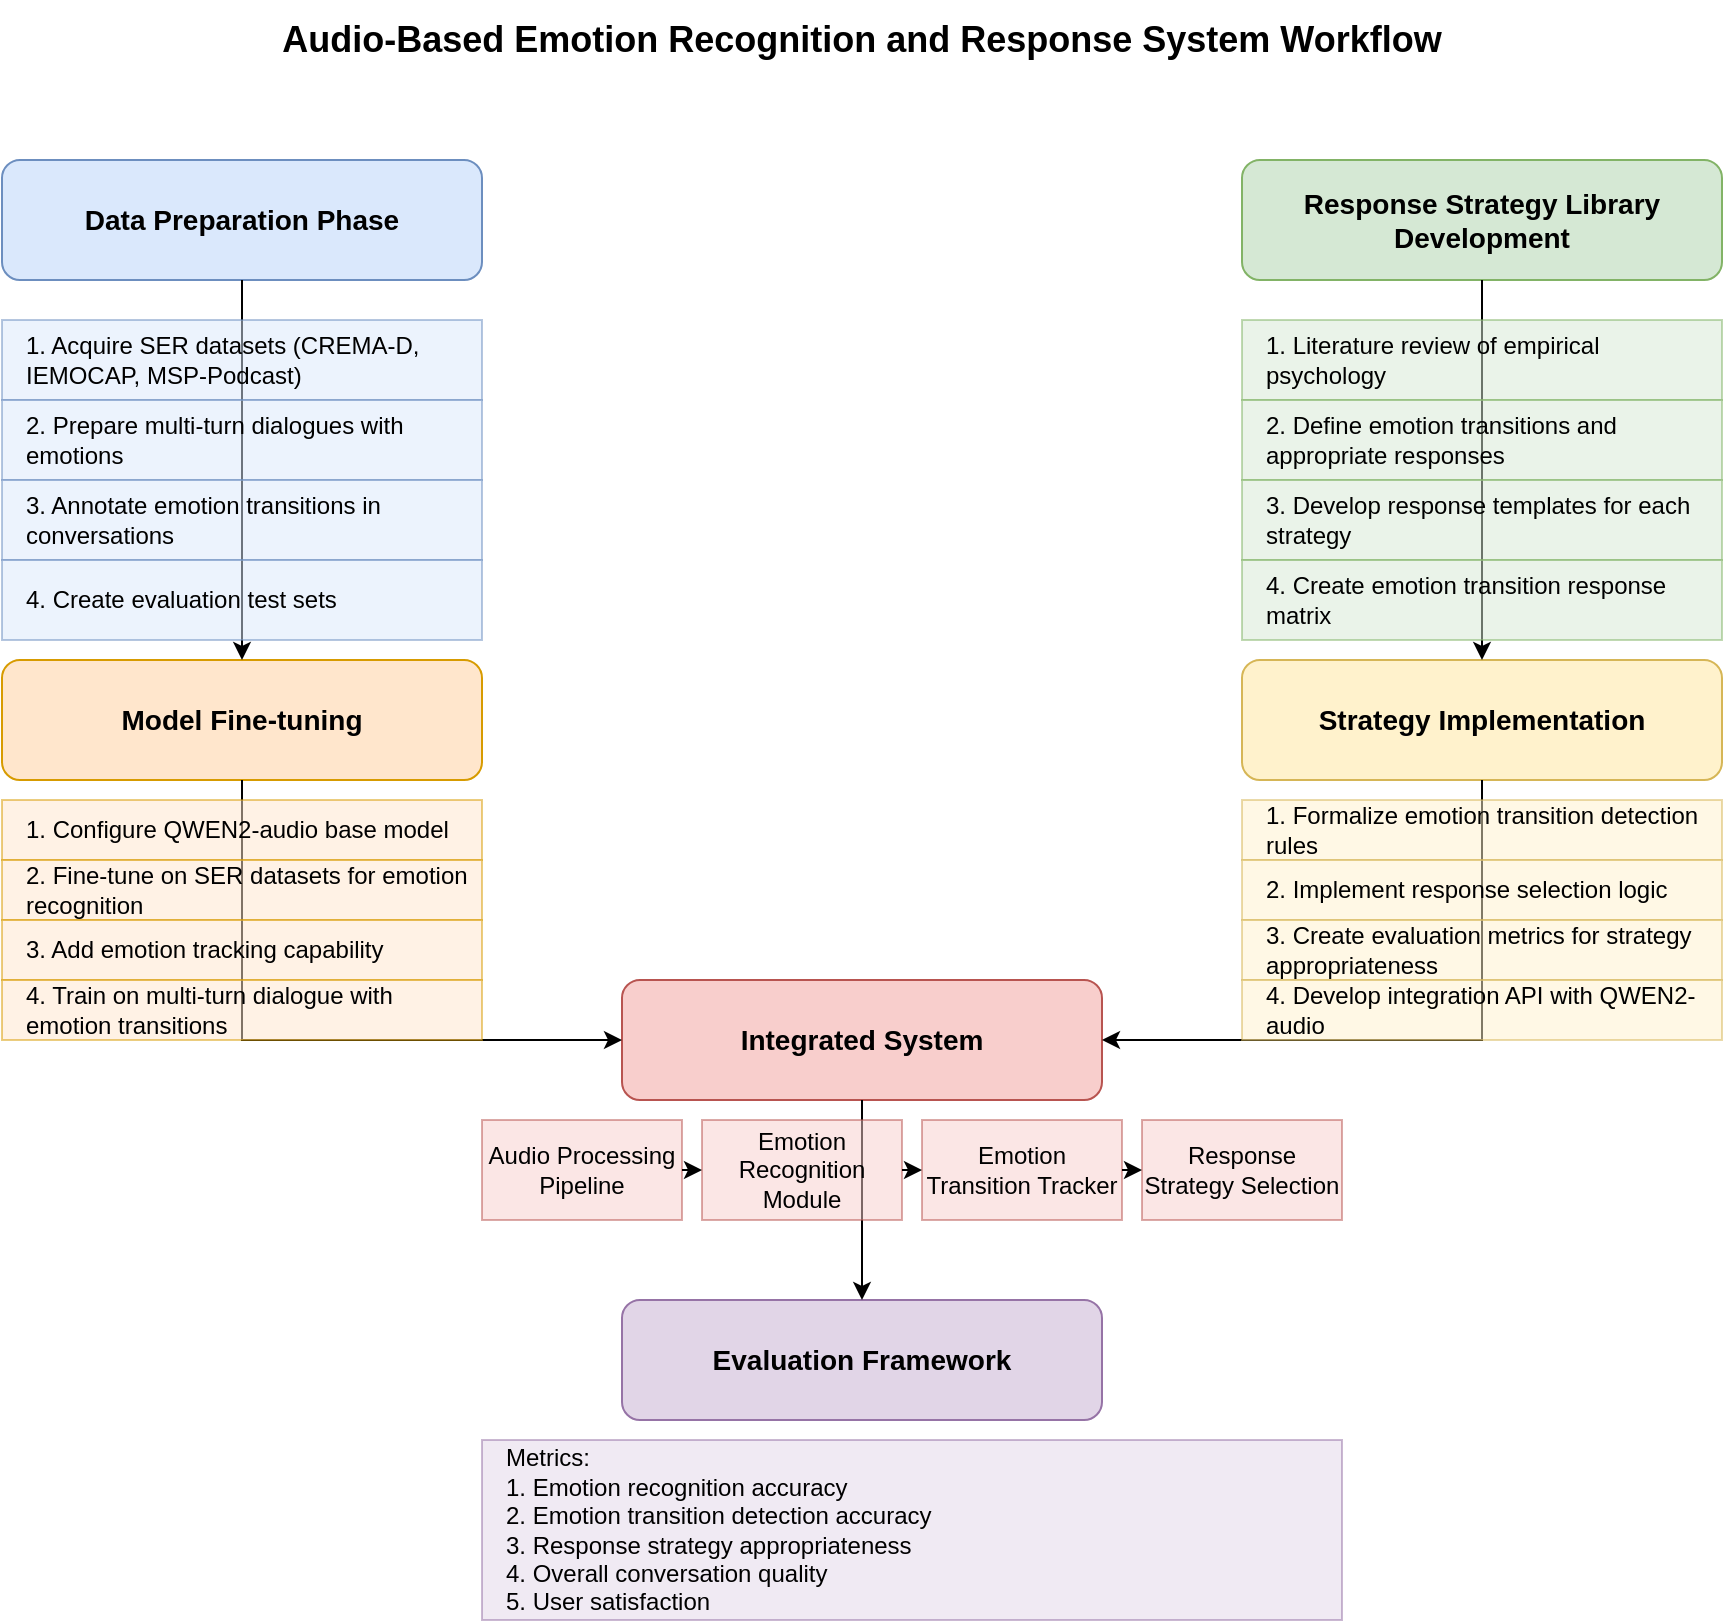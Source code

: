 <mxfile version="21.6.6" type="device">
  <diagram id="emotion-recognition-workflow" name="Emotion Recognition and Response Workflow">
    <mxGraphModel dx="1422" dy="762" grid="1" gridSize="10" guides="1" tooltips="1" connect="1" arrows="1" fold="1" page="1" pageScale="1" pageWidth="1100" pageHeight="850" math="0" shadow="0">
      <root>
        <mxCell id="0" />
        <mxCell id="1" parent="0" />
        
        <!-- Title -->
        <mxCell id="title" value="Audio-Based Emotion Recognition and Response System Workflow" style="text;html=1;strokeColor=none;fillColor=none;align=center;verticalAlign=middle;whiteSpace=wrap;rounded=0;fontSize=18;fontStyle=1" vertex="1" parent="1">
          <mxGeometry x="200" y="20" width="700" height="40" as="geometry" />
        </mxCell>
        
        <!-- Main Phases -->
        <mxCell id="phase1" value="Data Preparation Phase" style="rounded=1;whiteSpace=wrap;html=1;fillColor=#dae8fc;strokeColor=#6c8ebf;fontSize=14;fontStyle=1" vertex="1" parent="1">
          <mxGeometry x="120" y="100" width="240" height="60" as="geometry" />
        </mxCell>
        
        <mxCell id="phase2" value="Response Strategy Library Development" style="rounded=1;whiteSpace=wrap;html=1;fillColor=#d5e8d4;strokeColor=#82b366;fontSize=14;fontStyle=1" vertex="1" parent="1">
          <mxGeometry x="740" y="100" width="240" height="60" as="geometry" />
        </mxCell>
        
        <mxCell id="phase3" value="Model Fine-tuning" style="rounded=1;whiteSpace=wrap;html=1;fillColor=#ffe6cc;strokeColor=#d79b00;fontSize=14;fontStyle=1" vertex="1" parent="1">
          <mxGeometry x="120" y="350" width="240" height="60" as="geometry" />
        </mxCell>
        
        <mxCell id="phase4" value="Strategy Implementation" style="rounded=1;whiteSpace=wrap;html=1;fillColor=#fff2cc;strokeColor=#d6b656;fontSize=14;fontStyle=1" vertex="1" parent="1">
          <mxGeometry x="740" y="350" width="240" height="60" as="geometry" />
        </mxCell>
        
        <mxCell id="phase5" value="Integrated System" style="rounded=1;whiteSpace=wrap;html=1;fillColor=#f8cecc;strokeColor=#b85450;fontSize=14;fontStyle=1" vertex="1" parent="1">
          <mxGeometry x="430" y="510" width="240" height="60" as="geometry" />
        </mxCell>
        
        <mxCell id="phase6" value="Evaluation Framework" style="rounded=1;whiteSpace=wrap;html=1;fillColor=#e1d5e7;strokeColor=#9673a6;fontSize=14;fontStyle=1" vertex="1" parent="1">
          <mxGeometry x="430" y="670" width="240" height="60" as="geometry" />
        </mxCell>
        
        <!-- Connections between main phases -->
        <mxCell id="arrow1" value="" style="endArrow=classic;html=1;rounded=0;exitX=0.5;exitY=1;exitDx=0;exitDy=0;entryX=0.5;entryY=0;entryDx=0;entryDy=0;" edge="1" parent="1" source="phase1" target="phase3">
          <mxGeometry width="50" height="50" relative="1" as="geometry">
            <mxPoint x="530" y="400" as="sourcePoint" />
            <mxPoint x="580" y="350" as="targetPoint" />
          </mxGeometry>
        </mxCell>
        
        <mxCell id="arrow2" value="" style="endArrow=classic;html=1;rounded=0;exitX=0.5;exitY=1;exitDx=0;exitDy=0;entryX=0.5;entryY=0;entryDx=0;entryDy=0;" edge="1" parent="1" source="phase2" target="phase4">
          <mxGeometry width="50" height="50" relative="1" as="geometry">
            <mxPoint x="530" y="400" as="sourcePoint" />
            <mxPoint x="580" y="350" as="targetPoint" />
          </mxGeometry>
        </mxCell>
        
        <mxCell id="arrow3" value="" style="endArrow=classic;html=1;rounded=0;exitX=0.5;exitY=1;exitDx=0;exitDy=0;entryX=0;entryY=0.5;entryDx=0;entryDy=0;" edge="1" parent="1" source="phase3" target="phase5">
          <mxGeometry width="50" height="50" relative="1" as="geometry">
            <mxPoint x="530" y="400" as="sourcePoint" />
            <mxPoint x="580" y="350" as="targetPoint" />
            <Array as="points">
              <mxPoint x="240" y="540" />
            </Array>
          </mxGeometry>
        </mxCell>
        
        <mxCell id="arrow4" value="" style="endArrow=classic;html=1;rounded=0;exitX=0.5;exitY=1;exitDx=0;exitDy=0;entryX=1;entryY=0.5;entryDx=0;entryDy=0;" edge="1" parent="1" source="phase4" target="phase5">
          <mxGeometry width="50" height="50" relative="1" as="geometry">
            <mxPoint x="530" y="400" as="sourcePoint" />
            <mxPoint x="580" y="350" as="targetPoint" />
            <Array as="points">
              <mxPoint x="860" y="540" />
            </Array>
          </mxGeometry>
        </mxCell>
        
        <mxCell id="arrow5" value="" style="endArrow=classic;html=1;rounded=0;exitX=0.5;exitY=1;exitDx=0;exitDy=0;entryX=0.5;entryY=0;entryDx=0;entryDy=0;" edge="1" parent="1" source="phase5" target="phase6">
          <mxGeometry width="50" height="50" relative="1" as="geometry">
            <mxPoint x="530" y="400" as="sourcePoint" />
            <mxPoint x="580" y="350" as="targetPoint" />
          </mxGeometry>
        </mxCell>
        
        <!-- Data Preparation Phase details -->
        <mxCell id="dp1" value="1. Acquire SER datasets (CREMA-D, IEMOCAP, MSP-Podcast)" style="rounded=0;whiteSpace=wrap;html=1;align=left;spacingLeft=10;fillColor=#dae8fc;strokeColor=#6c8ebf;opacity=50;" vertex="1" parent="1">
          <mxGeometry x="120" y="180" width="240" height="40" as="geometry" />
        </mxCell>
        
        <mxCell id="dp2" value="2. Prepare multi-turn dialogues with emotions" style="rounded=0;whiteSpace=wrap;html=1;align=left;spacingLeft=10;fillColor=#dae8fc;strokeColor=#6c8ebf;opacity=50;" vertex="1" parent="1">
          <mxGeometry x="120" y="220" width="240" height="40" as="geometry" />
        </mxCell>
        
        <mxCell id="dp3" value="3. Annotate emotion transitions in conversations" style="rounded=0;whiteSpace=wrap;html=1;align=left;spacingLeft=10;fillColor=#dae8fc;strokeColor=#6c8ebf;opacity=50;" vertex="1" parent="1">
          <mxGeometry x="120" y="260" width="240" height="40" as="geometry" />
        </mxCell>
        
        <mxCell id="dp4" value="4. Create evaluation test sets" style="rounded=0;whiteSpace=wrap;html=1;align=left;spacingLeft=10;fillColor=#dae8fc;strokeColor=#6c8ebf;opacity=50;" vertex="1" parent="1">
          <mxGeometry x="120" y="300" width="240" height="40" as="geometry" />
        </mxCell>
        
        <!-- Response Strategy Library Development details -->
        <mxCell id="rs1" value="1. Literature review of empirical psychology" style="rounded=0;whiteSpace=wrap;html=1;align=left;spacingLeft=10;fillColor=#d5e8d4;strokeColor=#82b366;opacity=50;" vertex="1" parent="1">
          <mxGeometry x="740" y="180" width="240" height="40" as="geometry" />
        </mxCell>
        
        <mxCell id="rs2" value="2. Define emotion transitions and appropriate responses" style="rounded=0;whiteSpace=wrap;html=1;align=left;spacingLeft=10;fillColor=#d5e8d4;strokeColor=#82b366;opacity=50;" vertex="1" parent="1">
          <mxGeometry x="740" y="220" width="240" height="40" as="geometry" />
        </mxCell>
        
        <mxCell id="rs3" value="3. Develop response templates for each strategy" style="rounded=0;whiteSpace=wrap;html=1;align=left;spacingLeft=10;fillColor=#d5e8d4;strokeColor=#82b366;opacity=50;" vertex="1" parent="1">
          <mxGeometry x="740" y="260" width="240" height="40" as="geometry" />
        </mxCell>
        
        <mxCell id="rs4" value="4. Create emotion transition response matrix" style="rounded=0;whiteSpace=wrap;html=1;align=left;spacingLeft=10;fillColor=#d5e8d4;strokeColor=#82b366;opacity=50;" vertex="1" parent="1">
          <mxGeometry x="740" y="300" width="240" height="40" as="geometry" />
        </mxCell>
        
        <!-- Model Fine-tuning details -->
        <mxCell id="mf1" value="1. Configure QWEN2-audio base model" style="rounded=0;whiteSpace=wrap;html=1;align=left;spacingLeft=10;fillColor=#ffe6cc;strokeColor=#d79b00;opacity=50;" vertex="1" parent="1">
          <mxGeometry x="120" y="420" width="240" height="30" as="geometry" />
        </mxCell>
        
        <mxCell id="mf2" value="2. Fine-tune on SER datasets for emotion recognition" style="rounded=0;whiteSpace=wrap;html=1;align=left;spacingLeft=10;fillColor=#ffe6cc;strokeColor=#d79b00;opacity=50;" vertex="1" parent="1">
          <mxGeometry x="120" y="450" width="240" height="30" as="geometry" />
        </mxCell>
        
        <mxCell id="mf3" value="3. Add emotion tracking capability" style="rounded=0;whiteSpace=wrap;html=1;align=left;spacingLeft=10;fillColor=#ffe6cc;strokeColor=#d79b00;opacity=50;" vertex="1" parent="1">
          <mxGeometry x="120" y="480" width="240" height="30" as="geometry" />
        </mxCell>
        
        <mxCell id="mf4" value="4. Train on multi-turn dialogue with emotion transitions" style="rounded=0;whiteSpace=wrap;html=1;align=left;spacingLeft=10;fillColor=#ffe6cc;strokeColor=#d79b00;opacity=50;" vertex="1" parent="1">
          <mxGeometry x="120" y="510" width="240" height="30" as="geometry" />
        </mxCell>
        
        <!-- Strategy Implementation details -->
        <mxCell id="si1" value="1. Formalize emotion transition detection rules" style="rounded=0;whiteSpace=wrap;html=1;align=left;spacingLeft=10;fillColor=#fff2cc;strokeColor=#d6b656;opacity=50;" vertex="1" parent="1">
          <mxGeometry x="740" y="420" width="240" height="30" as="geometry" />
        </mxCell>
        
        <mxCell id="si2" value="2. Implement response selection logic" style="rounded=0;whiteSpace=wrap;html=1;align=left;spacingLeft=10;fillColor=#fff2cc;strokeColor=#d6b656;opacity=50;" vertex="1" parent="1">
          <mxGeometry x="740" y="450" width="240" height="30" as="geometry" />
        </mxCell>
        
        <mxCell id="si3" value="3. Create evaluation metrics for strategy appropriateness" style="rounded=0;whiteSpace=wrap;html=1;align=left;spacingLeft=10;fillColor=#fff2cc;strokeColor=#d6b656;opacity=50;" vertex="1" parent="1">
          <mxGeometry x="740" y="480" width="240" height="30" as="geometry" />
        </mxCell>
        
        <mxCell id="si4" value="4. Develop integration API with QWEN2-audio" style="rounded=0;whiteSpace=wrap;html=1;align=left;spacingLeft=10;fillColor=#fff2cc;strokeColor=#d6b656;opacity=50;" vertex="1" parent="1">
          <mxGeometry x="740" y="510" width="240" height="30" as="geometry" />
        </mxCell>
        
        <!-- Integrated System details -->
        <mxCell id="is1" value="Audio Processing Pipeline" style="rounded=0;whiteSpace=wrap;html=1;fillColor=#f8cecc;strokeColor=#b85450;opacity=50;fontSize=12;" vertex="1" parent="1">
          <mxGeometry x="360" y="580" width="100" height="50" as="geometry" />
        </mxCell>
        
        <mxCell id="is2" value="Emotion Recognition Module" style="rounded=0;whiteSpace=wrap;html=1;fillColor=#f8cecc;strokeColor=#b85450;opacity=50;fontSize=12;" vertex="1" parent="1">
          <mxGeometry x="470" y="580" width="100" height="50" as="geometry" />
        </mxCell>
        
        <mxCell id="is3" value="Emotion Transition Tracker" style="rounded=0;whiteSpace=wrap;html=1;fillColor=#f8cecc;strokeColor=#b85450;opacity=50;fontSize=12;" vertex="1" parent="1">
          <mxGeometry x="580" y="580" width="100" height="50" as="geometry" />
        </mxCell>
        
        <mxCell id="is4" value="Response Strategy Selection" style="rounded=0;whiteSpace=wrap;html=1;fillColor=#f8cecc;strokeColor=#b85450;opacity=50;fontSize=12;" vertex="1" parent="1">
          <mxGeometry x="690" y="580" width="100" height="50" as="geometry" />
        </mxCell>
        
        <!-- Evaluation Framework details -->
        <mxCell id="ef1" value="Metrics:&#xa;1. Emotion recognition accuracy&#xa;2. Emotion transition detection accuracy&#xa;3. Response strategy appropriateness&#xa;4. Overall conversation quality&#xa;5. User satisfaction" style="rounded=0;whiteSpace=wrap;html=1;align=left;spacingLeft=10;fillColor=#e1d5e7;strokeColor=#9673a6;opacity=50;" vertex="1" parent="1">
          <mxGeometry x="360" y="740" width="430" height="90" as="geometry" />
        </mxCell>
        
        <!-- Connecting lines between integrated system components -->
        <mxCell id="is_conn1" value="" style="endArrow=classic;html=1;rounded=0;exitX=1;exitY=0.5;exitDx=0;exitDy=0;entryX=0;entryY=0.5;entryDx=0;entryDy=0;" edge="1" parent="1" source="is1" target="is2">
          <mxGeometry width="50" height="50" relative="1" as="geometry">
            <mxPoint x="530" y="490" as="sourcePoint" />
            <mxPoint x="580" y="440" as="targetPoint" />
          </mxGeometry>
        </mxCell>
        
        <mxCell id="is_conn2" value="" style="endArrow=classic;html=1;rounded=0;exitX=1;exitY=0.5;exitDx=0;exitDy=0;entryX=0;entryY=0.5;entryDx=0;entryDy=0;" edge="1" parent="1" source="is2" target="is3">
          <mxGeometry width="50" height="50" relative="1" as="geometry">
            <mxPoint x="530" y="490" as="sourcePoint" />
            <mxPoint x="580" y="440" as="targetPoint" />
          </mxGeometry>
        </mxCell>
        
        <mxCell id="is_conn3" value="" style="endArrow=classic;html=1;rounded=0;exitX=1;exitY=0.5;exitDx=0;exitDy=0;entryX=0;entryY=0.5;entryDx=0;entryDy=0;" edge="1" parent="1" source="is3" target="is4">
          <mxGeometry width="50" height="50" relative="1" as="geometry">
            <mxPoint x="530" y="490" as="sourcePoint" />
            <mxPoint x="580" y="440" as="targetPoint" />
          </mxGeometry>
        </mxCell>
        
      </root>
    </mxGraphModel>
  </diagram>
</mxfile>
